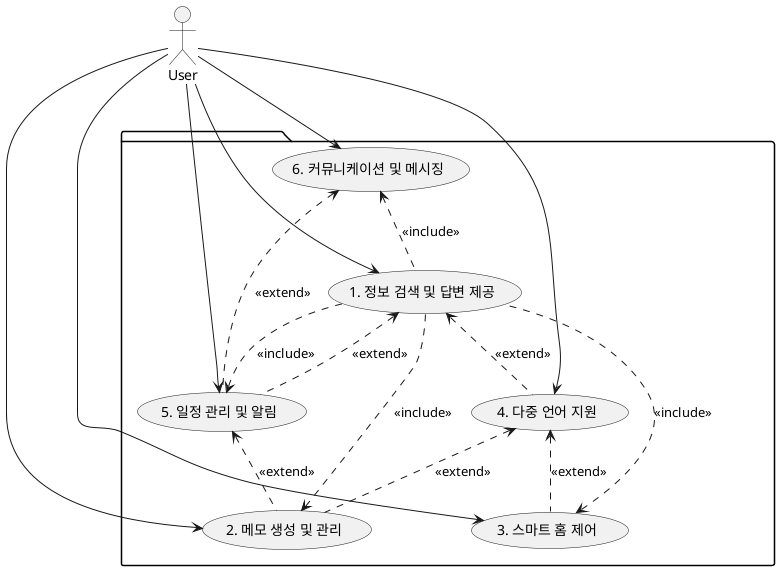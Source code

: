 @startuml
left to right direction

actor User

package {
top to bottom direction
usecase "1. 정보 검색 및 답변 제공" as UseCase1
usecase "2. 메모 생성 및 관리" as UseCase2
usecase "3. 스마트 홈 제어" as UseCase3
usecase "4. 다중 언어 지원" as UseCase4
usecase "5. 일정 관리 및 알림" as UseCase5
usecase "6. 커뮤니케이션 및 메시징" as UseCase6
}
User --> UseCase1
User --> UseCase2
User --> UseCase3
User --> UseCase4
User --> UseCase5
User --> UseCase6

UseCase1 <.. UseCase4 : <<extend>>
UseCase1 <.. UseCase5 : <<extend>>

UseCase2 <.. UseCase1 : <<include>>

UseCase3 <.. UseCase1 : <<include>>

UseCase4 <.. UseCase2 : <<extend>>
UseCase4 <.. UseCase3 : <<extend>>

UseCase5 <.. UseCase1 : <<include>>
UseCase5 <.. UseCase2 : <<extend>>

UseCase6 <.. UseCase1 : <<include>>
UseCase6 <.. UseCase5 : <<extend>>

@enduml
